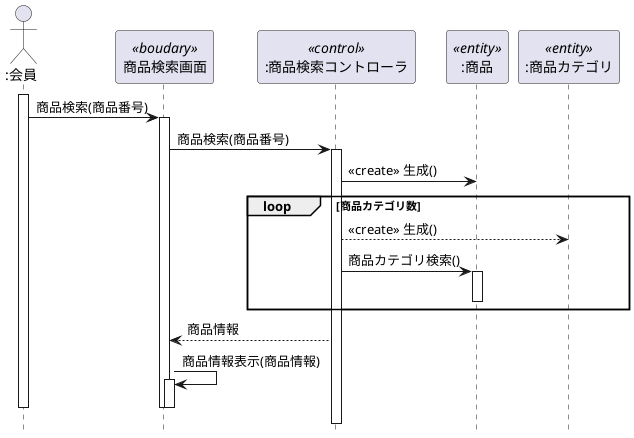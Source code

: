 @startuml
hide footbox
actor ":会員" as user
participant "商品検索画面" as boudary <<boudary>>
participant ":商品検索コントローラ" as control <<control>>
participant ":商品" as entity <<entity>>
participant ":商品カテゴリ" as category <<entity>>
activate user
    user -> boudary : 商品検索(商品番号)
    activate boudary
        boudary -> control :商品検索(商品番号)
            activate control
                control -> entity : <<create>> 生成()
            loop  商品カテゴリ数
                control --> category : <<create>> 生成()
                control -> entity : 商品カテゴリ検索()
                activate entity
                deactivate entity
            end loop
        boudary <-- control : 商品情報
        boudary -> boudary : 商品情報表示(商品情報)
        activate boudary
        deactivate boudary
    deactivate boudary
deactivate user

@enduml